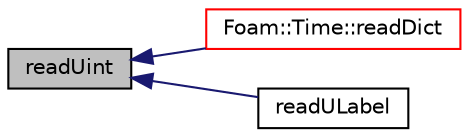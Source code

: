 digraph "readUint"
{
  bgcolor="transparent";
  edge [fontname="Helvetica",fontsize="10",labelfontname="Helvetica",labelfontsize="10"];
  node [fontname="Helvetica",fontsize="10",shape=record];
  rankdir="LR";
  Node132618 [label="readUint",height=0.2,width=0.4,color="black", fillcolor="grey75", style="filled", fontcolor="black"];
  Node132618 -> Node132619 [dir="back",color="midnightblue",fontsize="10",style="solid",fontname="Helvetica"];
  Node132619 [label="Foam::Time::readDict",height=0.2,width=0.4,color="red",URL="$a27457.html#a09f8bbb748b599cf713fa2e07ec7e0b4",tooltip="Read the control dictionary and set the write controls etc. "];
  Node132618 -> Node134507 [dir="back",color="midnightblue",fontsize="10",style="solid",fontname="Helvetica"];
  Node134507 [label="readULabel",height=0.2,width=0.4,color="black",URL="$a21851.html#a4b6eed935c6f3d64b18e2e4dda4a9f53"];
}
